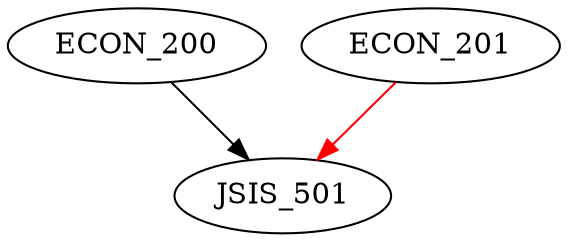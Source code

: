 digraph G {
    edge [color=black];
    ECON_200 -> JSIS_501;
    edge [color=red];
    ECON_201 -> JSIS_501;
}
